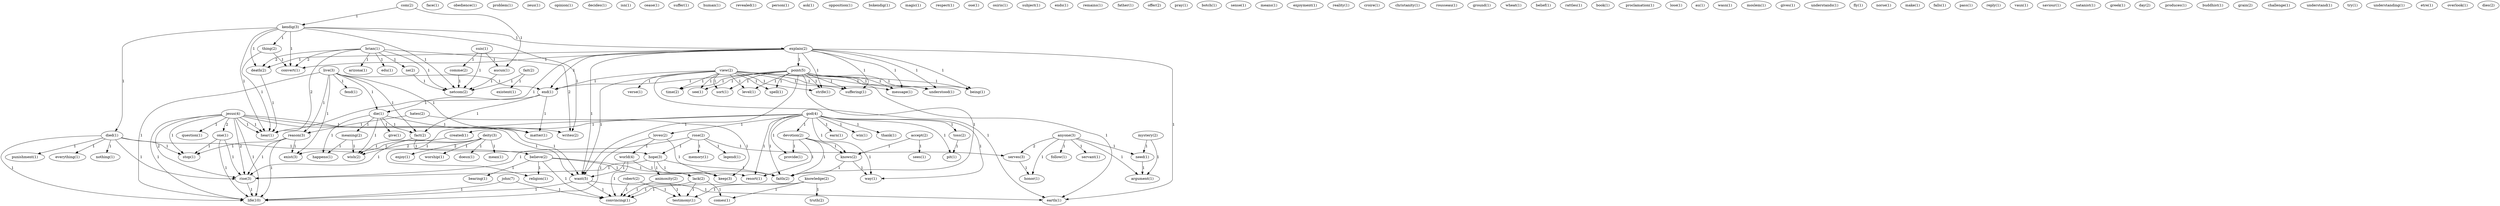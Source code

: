 digraph G {
  com [ label="com(2)" ];
  kendig [ label="kendig(3)" ];
  aucun [ label="aucun(1)" ];
  face [ label="face(1)" ];
  end [ label="end(1)" ];
  die [ label="die(1)" ];
  matter [ label="matter(1)" ];
  fact [ label="fact(2)" ];
  thing [ label="thing(2)" ];
  died [ label="died(1)" ];
  explain [ label="explain(2)" ];
  convert [ label="convert(1)" ];
  death [ label="death(2)" ];
  writes [ label="writes(2)" ];
  netcom [ label="netcom(2)" ];
  hear [ label="hear(1)" ];
  anyone [ label="anyone(3)" ];
  follow [ label="follow(1)" ];
  servant [ label="servant(1)" ];
  serves [ label="serves(3)" ];
  need [ label="need(1)" ];
  argument [ label="argument(1)" ];
  honor [ label="honor(1)" ];
  obedience [ label="obedience(1)" ];
  problem [ label="problem(1)" ];
  zeus [ label="zeus(1)" ];
  opinion [ label="opinion(1)" ];
  decides [ label="decides(1)" ];
  isn [ label="isn(1)" ];
  deity [ label="deity(3)" ];
  mean [ label="mean(1)" ];
  enjoy [ label="enjoy(1)" ];
  worship [ label="worship(1)" ];
  doesn [ label="doesn(1)" ];
  exist [ label="exist(3)" ];
  wish [ label="wish(2)" ];
  live [ label="live(3)" ];
  fend [ label="fend(1)" ];
  end [ label="end(1)" ];
  reason [ label="reason(3)" ];
  life [ label="life(10)" ];
  cease [ label="cease(1)" ];
  suffer [ label="suffer(1)" ];
  human [ label="human(1)" ];
  revealed [ label="revealed(1)" ];
  mystery [ label="mystery(2)" ];
  person [ label="person(1)" ];
  rose [ label="rose(2)" ];
  legend [ label="legend(1)" ];
  hope [ label="hope(3)" ];
  memory [ label="memory(1)" ];
  rise [ label="rise(3)" ];
  ask [ label="ask(1)" ];
  opposition [ label="opposition(1)" ];
  bskendig [ label="bskendig(1)" ];
  fait [ label="fait(2)" ];
  existent [ label="existent(1)" ];
  magic [ label="magic(1)" ];
  respect [ label="respect(1)" ];
  give [ label="give(1)" ];
  meaning [ label="meaning(2)" ];
  happens [ label="happens(1)" ];
  ose [ label="ose(1)" ];
  believe [ label="believe(2)" ];
  punishment [ label="punishment(1)" ];
  everything [ label="everything(1)" ];
  nothing [ label="nothing(1)" ];
  stop [ label="stop(1)" ];
  bearing [ label="bearing(1)" ];
  religion [ label="religion(1)" ];
  resort [ label="resort(1)" ];
  faith [ label="faith(2)" ];
  convincing [ label="convincing(1)" ];
  god [ label="god(4)" ];
  earn [ label="earn(1)" ];
  devotion [ label="devotion(2)" ];
  win [ label="win(1)" ];
  toss [ label="toss(2)" ];
  provide [ label="provide(1)" ];
  loves [ label="loves(2)" ];
  knows [ label="knows(2)" ];
  thank [ label="thank(1)" ];
  created [ label="created(1)" ];
  way [ label="way(1)" ];
  pit [ label="pit(1)" ];
  osiris [ label="osiris(1)" ];
  subject [ label="subject(1)" ];
  accept [ label="accept(2)" ];
  sees [ label="sees(1)" ];
  view [ label="view(2)" ];
  verse [ label="verse(1)" ];
  understood [ label="understood(1)" ];
  being [ label="being(1)" ];
  sort [ label="sort(1)" ];
  spell [ label="spell(1)" ];
  suffering [ label="suffering(1)" ];
  strife [ label="strife(1)" ];
  level [ label="level(1)" ];
  message [ label="message(1)" ];
  time [ label="time(2)" ];
  see [ label="see(1)" ];
  want [ label="want(5)" ];
  earth [ label="earth(1)" ];
  ends [ label="ends(1)" ];
  remains [ label="remains(1)" ];
  knowledge [ label="knowledge(2)" ];
  truth [ label="truth(2)" ];
  comes [ label="comes(1)" ];
  testimony [ label="testimony(1)" ];
  father [ label="father(1)" ];
  offer [ label="offer(2)" ];
  pray [ label="pray(1)" ];
  botch [ label="botch(1)" ];
  suis [ label="suis(1)" ];
  comme [ label="comme(2)" ];
  sense [ label="sense(1)" ];
  point [ label="point(5)" ];
  means [ label="means(1)" ];
  enjoyment [ label="enjoyment(1)" ];
  reality [ label="reality(1)" ];
  croire [ label="croire(1)" ];
  lack [ label="lack(2)" ];
  animosity [ label="animosity(2)" ];
  christanity [ label="christanity(1)" ];
  rousseau [ label="rousseau(1)" ];
  brian [ label="brian(1)" ];
  edu [ label="edu(1)" ];
  arizona [ label="arizona(1)" ];
  ne [ label="ne(2)" ];
  ground [ label="ground(1)" ];
  wheat [ label="wheat(1)" ];
  belief [ label="belief(1)" ];
  rattles [ label="rattles(1)" ];
  book [ label="book(1)" ];
  proclamation [ label="proclamation(1)" ];
  lose [ label="lose(1)" ];
  au [ label="au(1)" ];
  wasn [ label="wasn(1)" ];
  moslem [ label="moslem(1)" ];
  gives [ label="gives(1)" ];
  understands [ label="understands(1)" ];
  hates [ label="hates(2)" ];
  keep [ label="keep(3)" ];
  fly [ label="fly(1)" ];
  norse [ label="norse(1)" ];
  make [ label="make(1)" ];
  falls [ label="falls(1)" ];
  world [ label="world(4)" ];
  pass [ label="pass(1)" ];
  reply [ label="reply(1)" ];
  vaux [ label="vaux(1)" ];
  saviour [ label="saviour(1)" ];
  satanist [ label="satanist(1)" ];
  greek [ label="greek(1)" ];
  day [ label="day(2)" ];
  produces [ label="produces(1)" ];
  buddhist [ label="buddhist(1)" ];
  robert [ label="robert(2)" ];
  jesus [ label="jesus(7)" ];
  one [ label="one(1)" ];
  question [ label="question(1)" ];
  grain [ label="grain(2)" ];
  challenge [ label="challenge(1)" ];
  understand [ label="understand(1)" ];
  try [ label="try(1)" ];
  jesus [ label="jesus(4)" ];
  understanding [ label="understanding(1)" ];
  etre [ label="etre(1)" ];
  overlook [ label="overlook(1)" ];
  dies [ label="dies(2)" ];
  john [ label="john(7)" ];
  com -> kendig [ label="1" ];
  com -> aucun [ label="1" ];
  end -> die [ label="1" ];
  end -> matter [ label="1" ];
  end -> fact [ label="1" ];
  kendig -> thing [ label="1" ];
  kendig -> died [ label="1" ];
  kendig -> explain [ label="1" ];
  kendig -> convert [ label="1" ];
  kendig -> death [ label="1" ];
  kendig -> writes [ label="1" ];
  kendig -> netcom [ label="1" ];
  kendig -> hear [ label="1" ];
  anyone -> follow [ label="1" ];
  anyone -> servant [ label="1" ];
  anyone -> serves [ label="2" ];
  anyone -> need [ label="1" ];
  anyone -> argument [ label="1" ];
  anyone -> honor [ label="1" ];
  deity -> mean [ label="1" ];
  deity -> enjoy [ label="2" ];
  deity -> worship [ label="1" ];
  deity -> doesn [ label="1" ];
  deity -> exist [ label="1" ];
  deity -> wish [ label="2" ];
  live -> fend [ label="1" ];
  live -> die [ label="1" ];
  live -> matter [ label="1" ];
  live -> fact [ label="1" ];
  live -> end [ label="1" ];
  live -> reason [ label="1" ];
  live -> exist [ label="1" ];
  live -> life [ label="1" ];
  mystery -> need [ label="1" ];
  mystery -> argument [ label="1" ];
  rose -> serves [ label="1" ];
  rose -> legend [ label="1" ];
  rose -> hope [ label="1" ];
  rose -> memory [ label="1" ];
  rose -> rise [ label="1" ];
  fait -> existent [ label="1" ];
  fait -> netcom [ label="1" ];
  thing -> convert [ label="1" ];
  thing -> hear [ label="1" ];
  die -> matter [ label="1" ];
  die -> fact [ label="1" ];
  die -> give [ label="1" ];
  die -> meaning [ label="1" ];
  die -> happens [ label="1" ];
  die -> wish [ label="1" ];
  died -> believe [ label="1" ];
  died -> punishment [ label="1" ];
  died -> everything [ label="1" ];
  died -> nothing [ label="1" ];
  died -> stop [ label="1" ];
  died -> rise [ label="1" ];
  died -> life [ label="1" ];
  believe -> bearing [ label="1" ];
  believe -> religion [ label="1" ];
  believe -> resort [ label="1" ];
  believe -> faith [ label="1" ];
  believe -> convincing [ label="1" ];
  god -> earn [ label="1" ];
  god -> religion [ label="1" ];
  god -> devotion [ label="1" ];
  god -> win [ label="1" ];
  god -> resort [ label="1" ];
  god -> toss [ label="1" ];
  god -> provide [ label="1" ];
  god -> loves [ label="1" ];
  god -> knows [ label="1" ];
  god -> thank [ label="1" ];
  god -> created [ label="1" ];
  god -> faith [ label="1" ];
  god -> way [ label="1" ];
  god -> pit [ label="1" ];
  accept -> sees [ label="1" ];
  accept -> knows [ label="1" ];
  view -> verse [ label="1" ];
  view -> understood [ label="1" ];
  view -> end [ label="1" ];
  view -> being [ label="1" ];
  view -> sort [ label="1" ];
  view -> spell [ label="1" ];
  view -> suffering [ label="1" ];
  view -> strife [ label="1" ];
  view -> level [ label="1" ];
  view -> message [ label="1" ];
  view -> time [ label="1" ];
  view -> see [ label="1" ];
  view -> want [ label="1" ];
  view -> earth [ label="1" ];
  serves -> honor [ label="1" ];
  fact -> hope [ label="1" ];
  fact -> rise [ label="1" ];
  knowledge -> truth [ label="1" ];
  knowledge -> comes [ label="1" ];
  knowledge -> testimony [ label="1" ];
  knowledge -> convincing [ label="1" ];
  suis -> aucun [ label="1" ];
  suis -> comme [ label="1" ];
  suis -> netcom [ label="1" ];
  explain -> point [ label="1" ];
  explain -> understood [ label="1" ];
  explain -> end [ label="1" ];
  explain -> being [ label="1" ];
  explain -> suffering [ label="1" ];
  explain -> convert [ label="1" ];
  explain -> death [ label="1" ];
  explain -> strife [ label="1" ];
  explain -> message [ label="1" ];
  explain -> hear [ label="1" ];
  explain -> want [ label="1" ];
  explain -> earth [ label="1" ];
  aucun -> netcom [ label="1" ];
  devotion -> resort [ label="1" ];
  devotion -> provide [ label="1" ];
  devotion -> knows [ label="1" ];
  devotion -> faith [ label="1" ];
  devotion -> way [ label="1" ];
  hope -> lack [ label="1" ];
  hope -> animosity [ label="1" ];
  hope -> faith [ label="1" ];
  hope -> rise [ label="1" ];
  lack -> comes [ label="1" ];
  lack -> testimony [ label="1" ];
  lack -> convincing [ label="1" ];
  comme -> netcom [ label="1" ];
  brian -> edu [ label="1" ];
  brian -> arizona [ label="1" ];
  brian -> convert [ label="2" ];
  brian -> ne [ label="1" ];
  brian -> death [ label="2" ];
  brian -> writes [ label="2" ];
  brian -> netcom [ label="1" ];
  brian -> hear [ label="2" ];
  point -> understood [ label="1" ];
  point -> end [ label="1" ];
  point -> being [ label="1" ];
  point -> sort [ label="1" ];
  point -> spell [ label="1" ];
  point -> suffering [ label="1" ];
  point -> faith [ label="1" ];
  point -> strife [ label="1" ];
  point -> level [ label="1" ];
  point -> message [ label="1" ];
  point -> time [ label="1" ];
  point -> see [ label="1" ];
  point -> want [ label="1" ];
  point -> earth [ label="1" ];
  need -> argument [ label="1" ];
  toss -> pit [ label="1" ];
  hates -> reason [ label="1" ];
  hates -> keep [ label="1" ];
  animosity -> testimony [ label="1" ];
  animosity -> convincing [ label="1" ];
  loves -> world [ label="1" ];
  loves -> keep [ label="1" ];
  loves -> life [ label="1" ];
  ne -> netcom [ label="1" ];
  knows -> faith [ label="1" ];
  knows -> way [ label="1" ];
  reason -> exist [ label="1" ];
  reason -> stop [ label="1" ];
  reason -> rise [ label="1" ];
  reason -> life [ label="1" ];
  robert -> testimony [ label="1" ];
  robert -> convincing [ label="1" ];
  death -> hear [ label="1" ];
  created -> wish [ label="1" ];
  jesus -> one [ label="2" ];
  jesus -> stop [ label="1" ];
  jesus -> question [ label="1" ];
  jesus -> writes [ label="1" ];
  jesus -> rise [ label="2" ];
  jesus -> hear [ label="1" ];
  jesus -> want [ label="1" ];
  jesus -> life [ label="1" ];
  one -> stop [ label="1" ];
  one -> rise [ label="1" ];
  one -> life [ label="1" ];
  world -> keep [ label="1" ];
  world -> want [ label="1" ];
  world -> convincing [ label="1" ];
  meaning -> happens [ label="1" ];
  meaning -> wish [ label="1" ];
  jesus -> rise [ label="2" ];
  jesus -> hear [ label="1" ];
  jesus -> want [ label="1" ];
  jesus -> life [ label="1" ];
  rise -> life [ label="1" ];
  john -> life [ label="1" ];
  john -> convincing [ label="1" ];
  want -> life [ label="1" ];
  want -> earth [ label="1" ];
  want -> convincing [ label="1" ];
}
